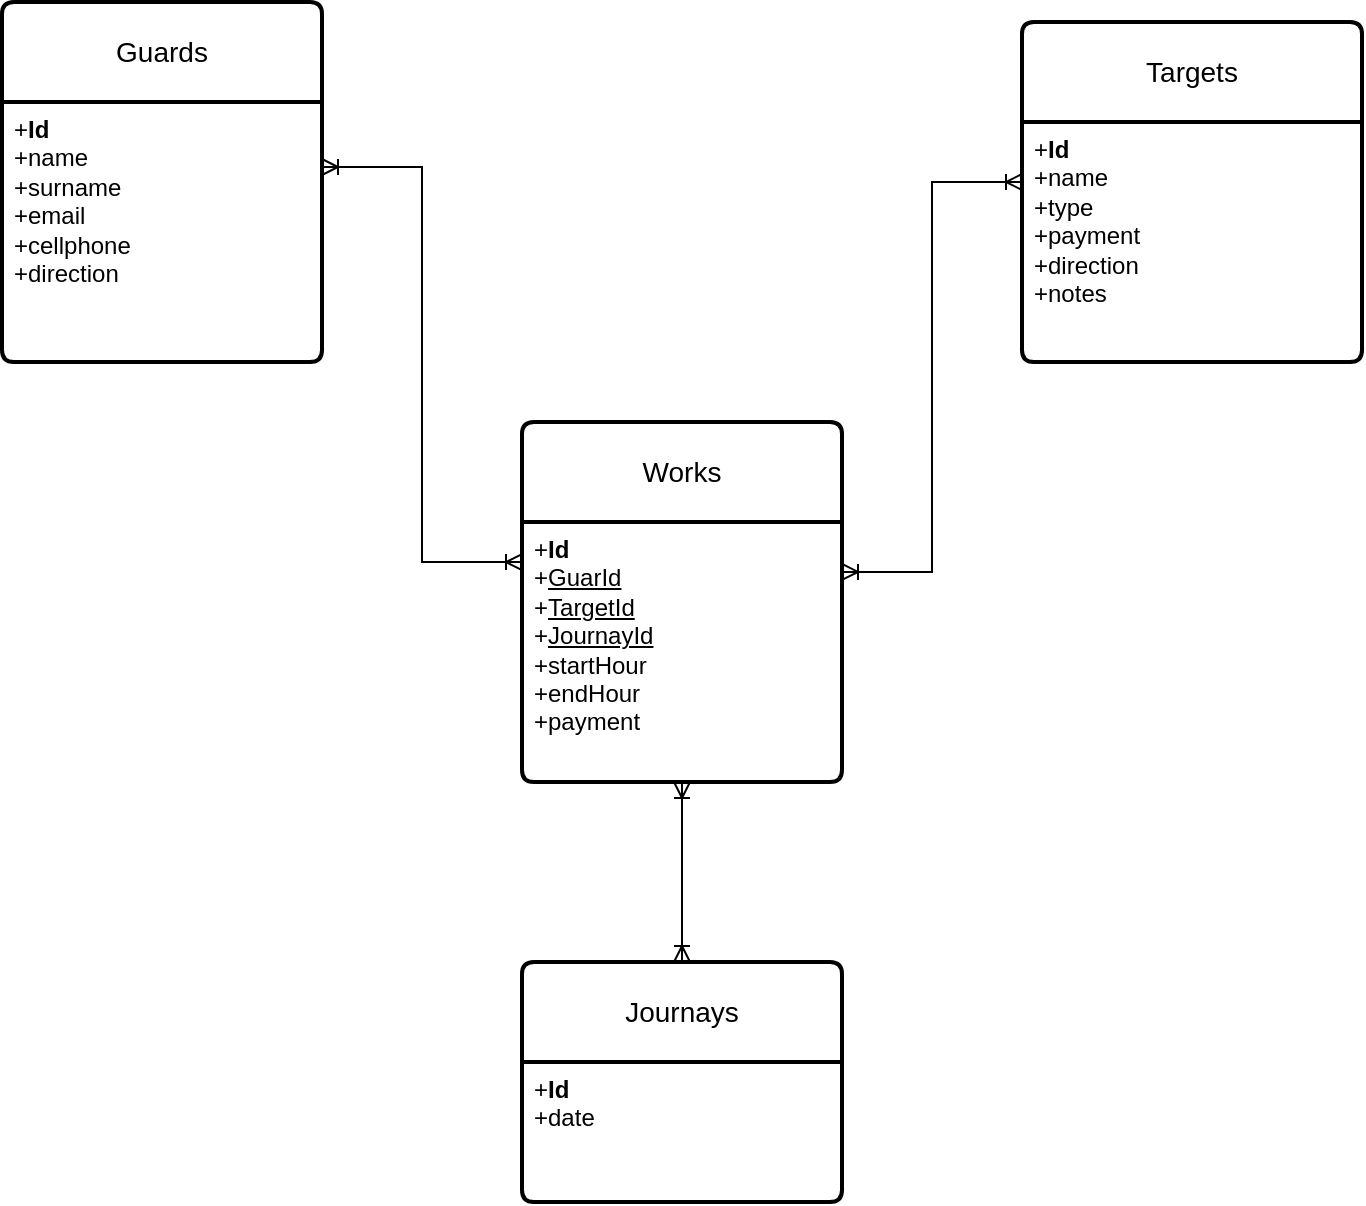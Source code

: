 <mxfile version="21.2.8" type="device">
  <diagram id="R2lEEEUBdFMjLlhIrx00" name="Page-1">
    <mxGraphModel dx="864" dy="516" grid="1" gridSize="10" guides="1" tooltips="1" connect="1" arrows="1" fold="1" page="1" pageScale="1" pageWidth="850" pageHeight="1100" math="0" shadow="0" extFonts="Permanent Marker^https://fonts.googleapis.com/css?family=Permanent+Marker">
      <root>
        <object label="" DFSF="" id="0">
          <mxCell />
        </object>
        <mxCell id="1" parent="0" />
        <mxCell id="JXR821v0ZrnEiNUagJLl-1" value="Guards" style="swimlane;childLayout=stackLayout;horizontal=1;startSize=50;horizontalStack=0;rounded=1;fontSize=14;fontStyle=0;strokeWidth=2;resizeParent=0;resizeLast=1;shadow=0;dashed=0;align=center;arcSize=4;whiteSpace=wrap;html=1;" parent="1" vertex="1">
          <mxGeometry x="120" y="120" width="160" height="180" as="geometry" />
        </mxCell>
        <mxCell id="JXR821v0ZrnEiNUagJLl-2" value="+&lt;b&gt;Id&lt;/b&gt;&lt;br&gt;+name&lt;br&gt;+surname&lt;br&gt;+email&lt;br&gt;+cellphone&lt;br&gt;+direction" style="align=left;strokeColor=none;fillColor=none;spacingLeft=4;fontSize=12;verticalAlign=top;resizable=0;rotatable=0;part=1;html=1;" parent="JXR821v0ZrnEiNUagJLl-1" vertex="1">
          <mxGeometry y="50" width="160" height="130" as="geometry" />
        </mxCell>
        <mxCell id="JXR821v0ZrnEiNUagJLl-3" value="Targets" style="swimlane;childLayout=stackLayout;horizontal=1;startSize=50;horizontalStack=0;rounded=1;fontSize=14;fontStyle=0;strokeWidth=2;resizeParent=0;resizeLast=1;shadow=0;dashed=0;align=center;arcSize=4;whiteSpace=wrap;html=1;" parent="1" vertex="1">
          <mxGeometry x="630" y="130" width="170" height="170" as="geometry" />
        </mxCell>
        <mxCell id="JXR821v0ZrnEiNUagJLl-4" value="+&lt;b&gt;Id&lt;/b&gt;&lt;br&gt;+name&lt;br&gt;+type&lt;br&gt;+payment&lt;br&gt;+direction&lt;br&gt;+notes" style="align=left;strokeColor=none;fillColor=none;spacingLeft=4;fontSize=12;verticalAlign=top;resizable=0;rotatable=0;part=1;html=1;" parent="JXR821v0ZrnEiNUagJLl-3" vertex="1">
          <mxGeometry y="50" width="170" height="120" as="geometry" />
        </mxCell>
        <mxCell id="9y-UTpwijgu1nXjfwrVF-5" style="edgeStyle=orthogonalEdgeStyle;rounded=0;orthogonalLoop=1;jettySize=auto;html=1;exitX=0.5;exitY=0;exitDx=0;exitDy=0;entryX=0.5;entryY=1;entryDx=0;entryDy=0;endArrow=ERoneToMany;endFill=0;startArrow=ERoneToMany;startFill=0;" parent="1" source="JXR821v0ZrnEiNUagJLl-5" target="9y-UTpwijgu1nXjfwrVF-2" edge="1">
          <mxGeometry relative="1" as="geometry" />
        </mxCell>
        <mxCell id="JXR821v0ZrnEiNUagJLl-5" value="Journays" style="swimlane;childLayout=stackLayout;horizontal=1;startSize=50;horizontalStack=0;rounded=1;fontSize=14;fontStyle=0;strokeWidth=2;resizeParent=0;resizeLast=1;shadow=0;dashed=0;align=center;arcSize=4;whiteSpace=wrap;html=1;" parent="1" vertex="1">
          <mxGeometry x="380" y="600" width="160" height="120" as="geometry" />
        </mxCell>
        <mxCell id="JXR821v0ZrnEiNUagJLl-6" value="+&lt;b&gt;Id&lt;/b&gt;&lt;br&gt;+date" style="align=left;strokeColor=none;fillColor=none;spacingLeft=4;fontSize=12;verticalAlign=top;resizable=0;rotatable=0;part=1;html=1;" parent="JXR821v0ZrnEiNUagJLl-5" vertex="1">
          <mxGeometry y="50" width="160" height="70" as="geometry" />
        </mxCell>
        <mxCell id="9y-UTpwijgu1nXjfwrVF-1" value="Works" style="swimlane;childLayout=stackLayout;horizontal=1;startSize=50;horizontalStack=0;rounded=1;fontSize=14;fontStyle=0;strokeWidth=2;resizeParent=0;resizeLast=1;shadow=0;dashed=0;align=center;arcSize=4;whiteSpace=wrap;html=1;" parent="1" vertex="1">
          <mxGeometry x="380" y="330" width="160" height="180" as="geometry" />
        </mxCell>
        <mxCell id="9y-UTpwijgu1nXjfwrVF-2" value="+&lt;b&gt;Id&lt;/b&gt;&lt;br&gt;+&lt;u&gt;GuarId&lt;/u&gt;&lt;br&gt;+&lt;u&gt;TargetId&lt;/u&gt;&lt;br&gt;+&lt;u&gt;JournayId&lt;br&gt;&lt;/u&gt;+startHour&lt;br&gt;+endHour&lt;br&gt;+payment" style="align=left;strokeColor=none;fillColor=none;spacingLeft=4;fontSize=12;verticalAlign=top;resizable=0;rotatable=0;part=1;html=1;" parent="9y-UTpwijgu1nXjfwrVF-1" vertex="1">
          <mxGeometry y="50" width="160" height="130" as="geometry" />
        </mxCell>
        <mxCell id="9y-UTpwijgu1nXjfwrVF-3" style="edgeStyle=orthogonalEdgeStyle;rounded=0;orthogonalLoop=1;jettySize=auto;html=1;exitX=1;exitY=0.25;exitDx=0;exitDy=0;entryX=0;entryY=0.154;entryDx=0;entryDy=0;entryPerimeter=0;endArrow=ERoneToMany;endFill=0;startArrow=ERoneToMany;startFill=0;" parent="1" source="JXR821v0ZrnEiNUagJLl-2" target="9y-UTpwijgu1nXjfwrVF-2" edge="1">
          <mxGeometry relative="1" as="geometry" />
        </mxCell>
        <mxCell id="9y-UTpwijgu1nXjfwrVF-4" style="edgeStyle=orthogonalEdgeStyle;rounded=0;orthogonalLoop=1;jettySize=auto;html=1;exitX=0;exitY=0.25;exitDx=0;exitDy=0;entryX=1;entryY=0.192;entryDx=0;entryDy=0;entryPerimeter=0;endArrow=ERoneToMany;endFill=0;startArrow=ERoneToMany;startFill=0;" parent="1" source="JXR821v0ZrnEiNUagJLl-4" target="9y-UTpwijgu1nXjfwrVF-2" edge="1">
          <mxGeometry relative="1" as="geometry" />
        </mxCell>
      </root>
    </mxGraphModel>
  </diagram>
</mxfile>
